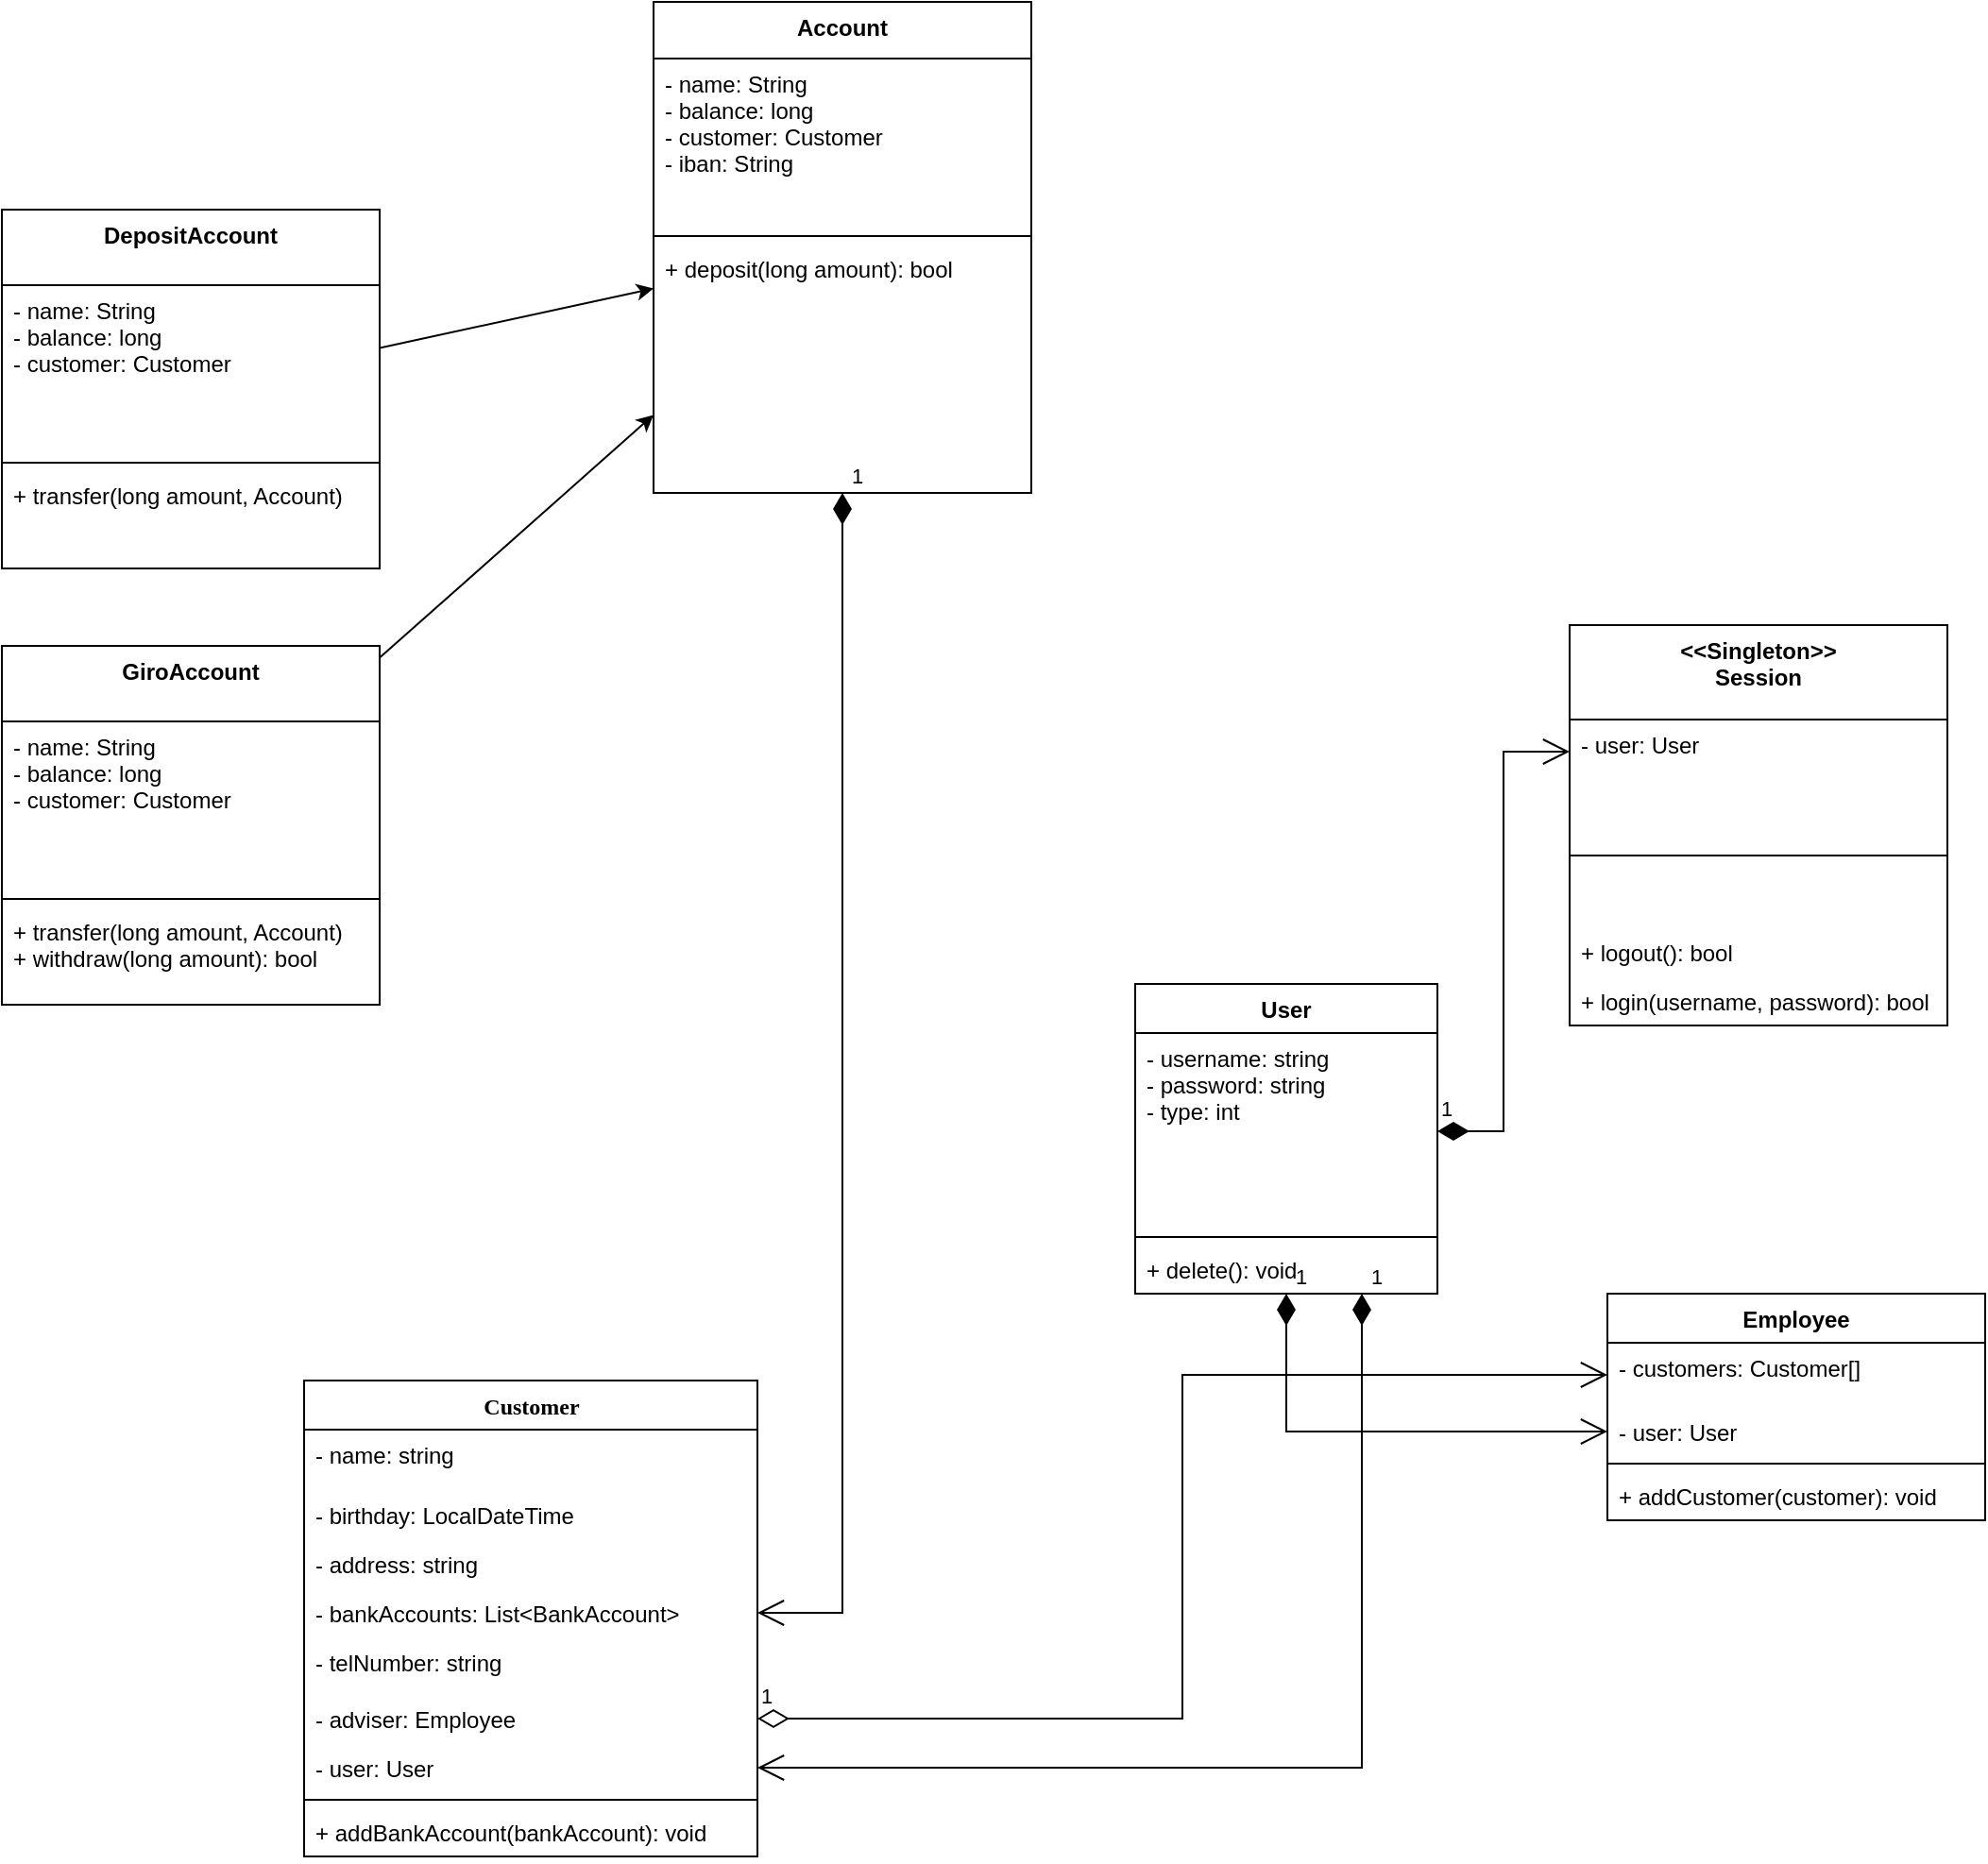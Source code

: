 <mxfile version="20.0.4" pages="2"><diagram id="4Or7oPlQWwOz9OucqsUK" name="Page-1"><mxGraphModel dx="-291" dy="853" grid="1" gridSize="10" guides="1" tooltips="1" connect="1" arrows="1" fold="1" page="1" pageScale="1" pageWidth="850" pageHeight="1100" math="0" shadow="0"><root><mxCell id="0"/><mxCell id="1" parent="0"/><mxCell id="-vGKpKjNgmzUTLi9J4Uc-20" value="Customer" style="swimlane;html=1;fontStyle=1;align=center;verticalAlign=top;childLayout=stackLayout;horizontal=1;startSize=26;horizontalStack=0;resizeParent=1;resizeLast=0;collapsible=1;marginBottom=0;swimlaneFillColor=#ffffff;rounded=0;shadow=0;comic=0;labelBackgroundColor=none;strokeWidth=1;fillColor=none;fontFamily=Verdana;fontSize=12" vertex="1" parent="1"><mxGeometry x="1940" y="1080" width="240" height="252" as="geometry"/></mxCell><mxCell id="-vGKpKjNgmzUTLi9J4Uc-21" value="&lt;div&gt;- name: string&lt;/div&gt;&lt;div&gt;&lt;br&gt;&lt;/div&gt;" style="text;html=1;strokeColor=none;fillColor=none;align=left;verticalAlign=top;spacingLeft=4;spacingRight=4;whiteSpace=wrap;overflow=hidden;rotatable=0;points=[[0,0.5],[1,0.5]];portConstraint=eastwest;" vertex="1" parent="-vGKpKjNgmzUTLi9J4Uc-20"><mxGeometry y="26" width="240" height="32" as="geometry"/></mxCell><mxCell id="-vGKpKjNgmzUTLi9J4Uc-22" value="&lt;div&gt;- birthday: LocalDateTime&lt;/div&gt;&lt;div&gt;&lt;br&gt;&lt;/div&gt;" style="text;html=1;strokeColor=none;fillColor=none;align=left;verticalAlign=top;spacingLeft=4;spacingRight=4;whiteSpace=wrap;overflow=hidden;rotatable=0;points=[[0,0.5],[1,0.5]];portConstraint=eastwest;" vertex="1" parent="-vGKpKjNgmzUTLi9J4Uc-20"><mxGeometry y="58" width="240" height="26" as="geometry"/></mxCell><mxCell id="-vGKpKjNgmzUTLi9J4Uc-23" value="- address: string" style="text;strokeColor=none;fillColor=none;align=left;verticalAlign=top;spacingLeft=4;spacingRight=4;overflow=hidden;rotatable=0;points=[[0,0.5],[1,0.5]];portConstraint=eastwest;" vertex="1" parent="-vGKpKjNgmzUTLi9J4Uc-20"><mxGeometry y="84" width="240" height="26" as="geometry"/></mxCell><mxCell id="-vGKpKjNgmzUTLi9J4Uc-24" value="- bankAccounts: List&lt;BankAccount&gt;" style="text;strokeColor=none;fillColor=none;align=left;verticalAlign=top;spacingLeft=4;spacingRight=4;overflow=hidden;rotatable=0;points=[[0,0.5],[1,0.5]];portConstraint=eastwest;" vertex="1" parent="-vGKpKjNgmzUTLi9J4Uc-20"><mxGeometry y="110" width="240" height="26" as="geometry"/></mxCell><mxCell id="-vGKpKjNgmzUTLi9J4Uc-25" value="- telNumber: string" style="text;strokeColor=none;fillColor=none;align=left;verticalAlign=top;spacingLeft=4;spacingRight=4;overflow=hidden;rotatable=0;points=[[0,0.5],[1,0.5]];portConstraint=eastwest;" vertex="1" parent="-vGKpKjNgmzUTLi9J4Uc-20"><mxGeometry y="136" width="240" height="30" as="geometry"/></mxCell><mxCell id="-vGKpKjNgmzUTLi9J4Uc-26" value="- adviser: Employee" style="text;strokeColor=none;fillColor=none;align=left;verticalAlign=top;spacingLeft=4;spacingRight=4;overflow=hidden;rotatable=0;points=[[0,0.5],[1,0.5]];portConstraint=eastwest;" vertex="1" parent="-vGKpKjNgmzUTLi9J4Uc-20"><mxGeometry y="166" width="240" height="26" as="geometry"/></mxCell><mxCell id="-vGKpKjNgmzUTLi9J4Uc-27" value="- user: User" style="text;strokeColor=none;fillColor=none;align=left;verticalAlign=top;spacingLeft=4;spacingRight=4;overflow=hidden;rotatable=0;points=[[0,0.5],[1,0.5]];portConstraint=eastwest;" vertex="1" parent="-vGKpKjNgmzUTLi9J4Uc-20"><mxGeometry y="192" width="240" height="26" as="geometry"/></mxCell><mxCell id="-vGKpKjNgmzUTLi9J4Uc-28" value="" style="line;html=1;strokeWidth=1;fillColor=none;align=left;verticalAlign=middle;spacingTop=-1;spacingLeft=3;spacingRight=3;rotatable=0;labelPosition=right;points=[];portConstraint=eastwest;" vertex="1" parent="-vGKpKjNgmzUTLi9J4Uc-20"><mxGeometry y="218" width="240" height="8" as="geometry"/></mxCell><mxCell id="-vGKpKjNgmzUTLi9J4Uc-29" value="+ addBankAccount(bankAccount): void" style="text;strokeColor=none;fillColor=none;align=left;verticalAlign=top;spacingLeft=4;spacingRight=4;overflow=hidden;rotatable=0;points=[[0,0.5],[1,0.5]];portConstraint=eastwest;" vertex="1" parent="-vGKpKjNgmzUTLi9J4Uc-20"><mxGeometry y="226" width="240" height="26" as="geometry"/></mxCell><mxCell id="-vGKpKjNgmzUTLi9J4Uc-30" value="Account" style="swimlane;fontStyle=1;align=center;verticalAlign=top;childLayout=stackLayout;horizontal=1;startSize=30;horizontalStack=0;resizeParent=1;resizeParentMax=0;resizeLast=0;collapsible=1;marginBottom=0;" vertex="1" parent="1"><mxGeometry x="2125" y="350" width="200" height="260" as="geometry"/></mxCell><mxCell id="-vGKpKjNgmzUTLi9J4Uc-31" value="- name: String&#xA;- balance: long&#xA;- customer: Customer&#xA;- iban: String&#xA;&#xA;" style="text;strokeColor=none;fillColor=none;align=left;verticalAlign=top;spacingLeft=4;spacingRight=4;overflow=hidden;rotatable=0;points=[[0,0.5],[1,0.5]];portConstraint=eastwest;" vertex="1" parent="-vGKpKjNgmzUTLi9J4Uc-30"><mxGeometry y="30" width="200" height="90" as="geometry"/></mxCell><mxCell id="-vGKpKjNgmzUTLi9J4Uc-32" value="" style="line;strokeWidth=1;fillColor=none;align=left;verticalAlign=middle;spacingTop=-1;spacingLeft=3;spacingRight=3;rotatable=0;labelPosition=right;points=[];portConstraint=eastwest;" vertex="1" parent="-vGKpKjNgmzUTLi9J4Uc-30"><mxGeometry y="120" width="200" height="8" as="geometry"/></mxCell><mxCell id="-vGKpKjNgmzUTLi9J4Uc-33" value="+ deposit(long amount): bool&#xA;" style="text;strokeColor=none;fillColor=none;align=left;verticalAlign=top;spacingLeft=4;spacingRight=4;overflow=hidden;rotatable=0;points=[[0,0.5],[1,0.5]];portConstraint=eastwest;" vertex="1" parent="-vGKpKjNgmzUTLi9J4Uc-30"><mxGeometry y="128" width="200" height="132" as="geometry"/></mxCell><mxCell id="-vGKpKjNgmzUTLi9J4Uc-34" value="User" style="swimlane;fontStyle=1;align=center;verticalAlign=top;childLayout=stackLayout;horizontal=1;startSize=26;horizontalStack=0;resizeParent=1;resizeParentMax=0;resizeLast=0;collapsible=1;marginBottom=0;" vertex="1" parent="1"><mxGeometry x="2380" y="870" width="160" height="164" as="geometry"/></mxCell><mxCell id="-vGKpKjNgmzUTLi9J4Uc-35" value="- username: string&#xA;- password: string&#xA;- type: int&#xA;" style="text;strokeColor=none;fillColor=none;align=left;verticalAlign=top;spacingLeft=4;spacingRight=4;overflow=hidden;rotatable=0;points=[[0,0.5],[1,0.5]];portConstraint=eastwest;" vertex="1" parent="-vGKpKjNgmzUTLi9J4Uc-34"><mxGeometry y="26" width="160" height="104" as="geometry"/></mxCell><mxCell id="-vGKpKjNgmzUTLi9J4Uc-36" value="" style="line;strokeWidth=1;fillColor=none;align=left;verticalAlign=middle;spacingTop=-1;spacingLeft=3;spacingRight=3;rotatable=0;labelPosition=right;points=[];portConstraint=eastwest;" vertex="1" parent="-vGKpKjNgmzUTLi9J4Uc-34"><mxGeometry y="130" width="160" height="8" as="geometry"/></mxCell><mxCell id="-vGKpKjNgmzUTLi9J4Uc-37" value="+ delete(): void" style="text;strokeColor=none;fillColor=none;align=left;verticalAlign=top;spacingLeft=4;spacingRight=4;overflow=hidden;rotatable=0;points=[[0,0.5],[1,0.5]];portConstraint=eastwest;" vertex="1" parent="-vGKpKjNgmzUTLi9J4Uc-34"><mxGeometry y="138" width="160" height="26" as="geometry"/></mxCell><mxCell id="-vGKpKjNgmzUTLi9J4Uc-38" value="Employee" style="swimlane;fontStyle=1;align=center;verticalAlign=top;childLayout=stackLayout;horizontal=1;startSize=26;horizontalStack=0;resizeParent=1;resizeParentMax=0;resizeLast=0;collapsible=1;marginBottom=0;" vertex="1" parent="1"><mxGeometry x="2630" y="1034" width="200" height="120" as="geometry"/></mxCell><mxCell id="-vGKpKjNgmzUTLi9J4Uc-39" value="- customers: Customer[]" style="text;strokeColor=none;fillColor=none;align=left;verticalAlign=top;spacingLeft=4;spacingRight=4;overflow=hidden;rotatable=0;points=[[0,0.5],[1,0.5]];portConstraint=eastwest;" vertex="1" parent="-vGKpKjNgmzUTLi9J4Uc-38"><mxGeometry y="26" width="200" height="34" as="geometry"/></mxCell><mxCell id="-vGKpKjNgmzUTLi9J4Uc-40" value="- user: User" style="text;strokeColor=none;fillColor=none;align=left;verticalAlign=top;spacingLeft=4;spacingRight=4;overflow=hidden;rotatable=0;points=[[0,0.5],[1,0.5]];portConstraint=eastwest;" vertex="1" parent="-vGKpKjNgmzUTLi9J4Uc-38"><mxGeometry y="60" width="200" height="26" as="geometry"/></mxCell><mxCell id="-vGKpKjNgmzUTLi9J4Uc-41" value="" style="line;strokeWidth=1;fillColor=none;align=left;verticalAlign=middle;spacingTop=-1;spacingLeft=3;spacingRight=3;rotatable=0;labelPosition=right;points=[];portConstraint=eastwest;" vertex="1" parent="-vGKpKjNgmzUTLi9J4Uc-38"><mxGeometry y="86" width="200" height="8" as="geometry"/></mxCell><mxCell id="-vGKpKjNgmzUTLi9J4Uc-42" value="+ addCustomer(customer): void" style="text;strokeColor=none;fillColor=none;align=left;verticalAlign=top;spacingLeft=4;spacingRight=4;overflow=hidden;rotatable=0;points=[[0,0.5],[1,0.5]];portConstraint=eastwest;" vertex="1" parent="-vGKpKjNgmzUTLi9J4Uc-38"><mxGeometry y="94" width="200" height="26" as="geometry"/></mxCell><mxCell id="-vGKpKjNgmzUTLi9J4Uc-43" value="1" style="endArrow=open;html=1;endSize=12;startArrow=diamondThin;startSize=14;startFill=1;edgeStyle=orthogonalEdgeStyle;align=left;verticalAlign=bottom;rounded=0;" edge="1" parent="1" source="-vGKpKjNgmzUTLi9J4Uc-34" target="-vGKpKjNgmzUTLi9J4Uc-27"><mxGeometry x="-1" y="3" relative="1" as="geometry"><mxPoint x="2370" y="1100" as="sourcePoint"/><mxPoint x="2460" y="1070" as="targetPoint"/><Array as="points"><mxPoint x="2500" y="1285"/></Array></mxGeometry></mxCell><mxCell id="-vGKpKjNgmzUTLi9J4Uc-44" value="1" style="endArrow=open;html=1;endSize=12;startArrow=diamondThin;startSize=14;startFill=1;edgeStyle=orthogonalEdgeStyle;align=left;verticalAlign=bottom;rounded=0;" edge="1" parent="1" source="-vGKpKjNgmzUTLi9J4Uc-34" target="-vGKpKjNgmzUTLi9J4Uc-40"><mxGeometry x="-1" y="3" relative="1" as="geometry"><mxPoint x="2640" y="1190" as="sourcePoint"/><mxPoint x="2470" y="1044" as="targetPoint"/></mxGeometry></mxCell><mxCell id="-vGKpKjNgmzUTLi9J4Uc-45" value="&lt;&lt;Singleton&gt;&gt;&#xA;Session" style="swimlane;fontStyle=1;align=center;verticalAlign=top;childLayout=stackLayout;horizontal=1;startSize=50;horizontalStack=0;resizeParent=1;resizeParentMax=0;resizeLast=0;collapsible=1;marginBottom=0;" vertex="1" parent="1"><mxGeometry x="2610" y="680" width="200" height="212" as="geometry"/></mxCell><mxCell id="-vGKpKjNgmzUTLi9J4Uc-46" value="- user: User" style="text;strokeColor=none;fillColor=none;align=left;verticalAlign=top;spacingLeft=4;spacingRight=4;overflow=hidden;rotatable=0;points=[[0,0.5],[1,0.5]];portConstraint=eastwest;" vertex="1" parent="-vGKpKjNgmzUTLi9J4Uc-45"><mxGeometry y="50" width="200" height="34" as="geometry"/></mxCell><mxCell id="-vGKpKjNgmzUTLi9J4Uc-47" value="" style="line;strokeWidth=1;fillColor=none;align=left;verticalAlign=middle;spacingTop=-1;spacingLeft=3;spacingRight=3;rotatable=0;labelPosition=right;points=[];portConstraint=eastwest;" vertex="1" parent="-vGKpKjNgmzUTLi9J4Uc-45"><mxGeometry y="84" width="200" height="76" as="geometry"/></mxCell><mxCell id="-vGKpKjNgmzUTLi9J4Uc-48" value="+ logout(): bool" style="text;strokeColor=none;fillColor=none;align=left;verticalAlign=top;spacingLeft=4;spacingRight=4;overflow=hidden;rotatable=0;points=[[0,0.5],[1,0.5]];portConstraint=eastwest;" vertex="1" parent="-vGKpKjNgmzUTLi9J4Uc-45"><mxGeometry y="160" width="200" height="26" as="geometry"/></mxCell><mxCell id="-vGKpKjNgmzUTLi9J4Uc-49" value="+ login(username, password): bool" style="text;strokeColor=none;fillColor=none;align=left;verticalAlign=top;spacingLeft=4;spacingRight=4;overflow=hidden;rotatable=0;points=[[0,0.5],[1,0.5]];portConstraint=eastwest;" vertex="1" parent="-vGKpKjNgmzUTLi9J4Uc-45"><mxGeometry y="186" width="200" height="26" as="geometry"/></mxCell><mxCell id="-vGKpKjNgmzUTLi9J4Uc-50" value="1" style="endArrow=open;html=1;endSize=12;startArrow=diamondThin;startSize=14;startFill=1;edgeStyle=orthogonalEdgeStyle;align=left;verticalAlign=bottom;rounded=0;" edge="1" parent="1" source="-vGKpKjNgmzUTLi9J4Uc-35" target="-vGKpKjNgmzUTLi9J4Uc-46"><mxGeometry x="-1" y="3" relative="1" as="geometry"><mxPoint x="2540" y="720" as="sourcePoint"/><mxPoint x="2630" y="900" as="targetPoint"/></mxGeometry></mxCell><mxCell id="-vGKpKjNgmzUTLi9J4Uc-51" value="1" style="endArrow=open;html=1;endSize=12;startArrow=diamondThin;startSize=14;startFill=1;edgeStyle=orthogonalEdgeStyle;align=left;verticalAlign=bottom;rounded=0;" edge="1" parent="1" source="-vGKpKjNgmzUTLi9J4Uc-30" target="-vGKpKjNgmzUTLi9J4Uc-24"><mxGeometry x="-1" y="3" relative="1" as="geometry"><mxPoint x="1850" y="965" as="sourcePoint"/><mxPoint x="1950" y="1050" as="targetPoint"/></mxGeometry></mxCell><mxCell id="-vGKpKjNgmzUTLi9J4Uc-52" value="1" style="endArrow=open;html=1;endSize=12;startArrow=diamondThin;startSize=14;startFill=0;edgeStyle=orthogonalEdgeStyle;align=left;verticalAlign=bottom;rounded=0;" edge="1" parent="1" source="-vGKpKjNgmzUTLi9J4Uc-26" target="-vGKpKjNgmzUTLi9J4Uc-39"><mxGeometry x="-1" y="3" relative="1" as="geometry"><mxPoint x="2560" y="1210" as="sourcePoint"/><mxPoint x="2810" y="1140" as="targetPoint"/></mxGeometry></mxCell><mxCell id="-vGKpKjNgmzUTLi9J4Uc-53" value="GiroAccount" style="swimlane;fontStyle=1;align=center;verticalAlign=top;childLayout=stackLayout;horizontal=1;startSize=40;horizontalStack=0;resizeParent=1;resizeParentMax=0;resizeLast=0;collapsible=1;marginBottom=0;" vertex="1" parent="1"><mxGeometry x="1780" y="691" width="200" height="190" as="geometry"/></mxCell><mxCell id="-vGKpKjNgmzUTLi9J4Uc-54" value="- name: String&#xA;- balance: long&#xA;- customer: Customer&#xA;&#xA;" style="text;strokeColor=none;fillColor=none;align=left;verticalAlign=top;spacingLeft=4;spacingRight=4;overflow=hidden;rotatable=0;points=[[0,0.5],[1,0.5]];portConstraint=eastwest;" vertex="1" parent="-vGKpKjNgmzUTLi9J4Uc-53"><mxGeometry y="40" width="200" height="90" as="geometry"/></mxCell><mxCell id="-vGKpKjNgmzUTLi9J4Uc-55" value="" style="line;strokeWidth=1;fillColor=none;align=left;verticalAlign=middle;spacingTop=-1;spacingLeft=3;spacingRight=3;rotatable=0;labelPosition=right;points=[];portConstraint=eastwest;" vertex="1" parent="-vGKpKjNgmzUTLi9J4Uc-53"><mxGeometry y="130" width="200" height="8" as="geometry"/></mxCell><mxCell id="-vGKpKjNgmzUTLi9J4Uc-56" value="+ transfer(long amount, Account)&#xA;+ withdraw(long amount): bool" style="text;strokeColor=none;fillColor=none;align=left;verticalAlign=top;spacingLeft=4;spacingRight=4;overflow=hidden;rotatable=0;points=[[0,0.5],[1,0.5]];portConstraint=eastwest;" vertex="1" parent="-vGKpKjNgmzUTLi9J4Uc-53"><mxGeometry y="138" width="200" height="52" as="geometry"/></mxCell><mxCell id="-vGKpKjNgmzUTLi9J4Uc-60" value="" style="endArrow=classic;html=1;rounded=0;" edge="1" parent="1" source="-vGKpKjNgmzUTLi9J4Uc-53" target="-vGKpKjNgmzUTLi9J4Uc-30"><mxGeometry width="50" height="50" relative="1" as="geometry"><mxPoint x="1930" y="660" as="sourcePoint"/><mxPoint x="2000" y="490" as="targetPoint"/></mxGeometry></mxCell><mxCell id="-vGKpKjNgmzUTLi9J4Uc-61" value="DepositAccount" style="swimlane;fontStyle=1;align=center;verticalAlign=top;childLayout=stackLayout;horizontal=1;startSize=40;horizontalStack=0;resizeParent=1;resizeParentMax=0;resizeLast=0;collapsible=1;marginBottom=0;" vertex="1" parent="1"><mxGeometry x="1780" y="460" width="200" height="190" as="geometry"/></mxCell><mxCell id="-vGKpKjNgmzUTLi9J4Uc-62" value="- name: String&#xA;- balance: long&#xA;- customer: Customer&#xA;&#xA;" style="text;strokeColor=none;fillColor=none;align=left;verticalAlign=top;spacingLeft=4;spacingRight=4;overflow=hidden;rotatable=0;points=[[0,0.5],[1,0.5]];portConstraint=eastwest;" vertex="1" parent="-vGKpKjNgmzUTLi9J4Uc-61"><mxGeometry y="40" width="200" height="90" as="geometry"/></mxCell><mxCell id="-vGKpKjNgmzUTLi9J4Uc-63" value="" style="line;strokeWidth=1;fillColor=none;align=left;verticalAlign=middle;spacingTop=-1;spacingLeft=3;spacingRight=3;rotatable=0;labelPosition=right;points=[];portConstraint=eastwest;" vertex="1" parent="-vGKpKjNgmzUTLi9J4Uc-61"><mxGeometry y="130" width="200" height="8" as="geometry"/></mxCell><mxCell id="-vGKpKjNgmzUTLi9J4Uc-64" value="+ transfer(long amount, Account)" style="text;strokeColor=none;fillColor=none;align=left;verticalAlign=top;spacingLeft=4;spacingRight=4;overflow=hidden;rotatable=0;points=[[0,0.5],[1,0.5]];portConstraint=eastwest;" vertex="1" parent="-vGKpKjNgmzUTLi9J4Uc-61"><mxGeometry y="138" width="200" height="52" as="geometry"/></mxCell><mxCell id="-vGKpKjNgmzUTLi9J4Uc-65" value="" style="endArrow=classic;html=1;rounded=0;" edge="1" parent="1" source="-vGKpKjNgmzUTLi9J4Uc-61" target="-vGKpKjNgmzUTLi9J4Uc-30"><mxGeometry width="50" height="50" relative="1" as="geometry"><mxPoint x="1990" y="707.304" as="sourcePoint"/><mxPoint x="2135" y="578.696" as="targetPoint"/></mxGeometry></mxCell></root></mxGraphModel></diagram><diagram id="nVaZY9rNFeLisqG9r3DW" name="Page-2"><mxGraphModel dx="1102" dy="1965" grid="1" gridSize="10" guides="1" tooltips="1" connect="1" arrows="1" fold="1" page="1" pageScale="1" pageWidth="850" pageHeight="1100" math="0" shadow="0"><root><mxCell id="0"/><mxCell id="1" parent="0"/><mxCell id="TJCZkrUggiFetZcJMq3U-4" value="&lt;p style=&quot;margin:0px;margin-top:4px;text-align:center;&quot;&gt;&lt;b&gt;ICustomer&lt;/b&gt;&lt;b style=&quot;background-color: initial;&quot;&gt;Controller&lt;/b&gt;&lt;/p&gt;&lt;hr size=&quot;1&quot;&gt;&lt;p style=&quot;margin:0px;margin-left:4px;&quot;&gt;+ update(Customer c) throws Exception&lt;/p&gt;&lt;p style=&quot;margin:0px;margin-left:4px;&quot;&gt;+ delete(Customer c) throws Exception&lt;/p&gt;&lt;p style=&quot;margin:0px;margin-left:4px;&quot;&gt;+ create(Customer c, Employee e) throws Exception&lt;/p&gt;&lt;p style=&quot;margin:0px;margin-left:4px;&quot;&gt;&lt;br&gt;&lt;/p&gt;" style="verticalAlign=top;align=left;overflow=fill;fontSize=12;fontFamily=Helvetica;html=1;" parent="1" vertex="1"><mxGeometry x="1540" y="-120" width="290" height="100" as="geometry"/></mxCell><mxCell id="TJCZkrUggiFetZcJMq3U-5" value="&lt;p style=&quot;margin:0px;margin-top:4px;text-align:center;&quot;&gt;&lt;b&gt;IBankAccountConttroller&lt;/b&gt;&lt;/p&gt;&lt;hr size=&quot;1&quot;&gt;&lt;p style=&quot;margin:0px;margin-left:4px;&quot;&gt;+ changeMaxDebt(BankAccount b, long amount) throws Exception&lt;/p&gt;&lt;p style=&quot;margin:0px;margin-left:4px;&quot;&gt;+ delete(BankAccount b) throws Exception&lt;/p&gt;&lt;p style=&quot;margin:0px;margin-left:4px;&quot;&gt;+ create(User u, String, name, int type): BankAccount throws Exception&lt;/p&gt;&lt;p style=&quot;margin:0px;margin-left:4px;&quot;&gt;+ transferMoney(BankAccount src, BankAccount tar, long amount) throws Exception&lt;br&gt;&lt;/p&gt;&lt;p style=&quot;margin:0px;margin-left:4px;&quot;&gt;+ depositMoney(BankAccount b, long amount) throws Exception&lt;/p&gt;&lt;p style=&quot;margin:0px;margin-left:4px;&quot;&gt;+ withdrawMoney(BankAccount b, long amount) throws Exception&lt;/p&gt;&lt;p style=&quot;margin:0px;margin-left:4px;&quot;&gt;+ dissolve(BankAccount b) throws Exception&lt;/p&gt;&lt;p style=&quot;margin:0px;margin-left:4px;&quot;&gt;+ lock(BankAccount b) throws Exception&lt;/p&gt;&lt;p style=&quot;margin:0px;margin-left:4px;&quot;&gt;+ unlock(BankAccount b) throws Exception&lt;/p&gt;&lt;p style=&quot;margin:0px;margin-left:4px;&quot;&gt;+ enable(BankAccount b) throws Exception&lt;/p&gt;&lt;p style=&quot;margin:0px;margin-left:4px;&quot;&gt;&lt;br&gt;&lt;/p&gt;" style="verticalAlign=top;align=left;overflow=fill;fontSize=12;fontFamily=Helvetica;html=1;" parent="1" vertex="1"><mxGeometry x="1540" y="290" width="470" height="280" as="geometry"/></mxCell><mxCell id="TJCZkrUggiFetZcJMq3U-6" value="&lt;p style=&quot;margin:0px;margin-top:4px;text-align:center;&quot;&gt;&lt;b&gt;IEmployeeController&lt;/b&gt;&lt;/p&gt;&lt;hr size=&quot;1&quot;&gt;&lt;p style=&quot;margin:0px;margin-left:4px;&quot;&gt;&lt;/p&gt;&lt;p style=&quot;margin:0px;margin-left:4px;&quot;&gt;+ update(Employee e) throws Exception&lt;/p&gt;&lt;p style=&quot;margin:0px;margin-left:4px;&quot;&gt;+ delete(Employee e) throws Exception&lt;/p&gt;&lt;p style=&quot;margin:0px;margin-left:4px;&quot;&gt;+ create(Employee e ) throws&amp;nbsp; Exception&lt;/p&gt;&lt;p style=&quot;margin:0px;margin-left:4px;&quot;&gt;&lt;br&gt;&lt;/p&gt;" style="verticalAlign=top;align=left;overflow=fill;fontSize=12;fontFamily=Helvetica;html=1;" parent="1" vertex="1"><mxGeometry x="1540" y="-240" width="240" height="100" as="geometry"/></mxCell><mxCell id="TJCZkrUggiFetZcJMq3U-7" value="&lt;p style=&quot;margin:0px;margin-top:4px;text-align:center;&quot;&gt;&lt;b&gt;ISessionController&lt;/b&gt;&lt;/p&gt;&lt;hr size=&quot;1&quot;&gt;&lt;p style=&quot;margin:0px;margin-left:4px;&quot;&gt;+ login(String username, String password) throws Exception&lt;/p&gt;&lt;p style=&quot;margin:0px;margin-left:4px;&quot;&gt;+ logout() throws Exception&lt;/p&gt;" style="verticalAlign=top;align=left;overflow=fill;fontSize=12;fontFamily=Helvetica;html=1;" parent="1" vertex="1"><mxGeometry x="1540" y="170" width="360" height="80" as="geometry"/></mxCell><mxCell id="TJCZkrUggiFetZcJMq3U-9" value="&lt;p style=&quot;margin:0px;margin-top:4px;text-align:center;&quot;&gt;&lt;b&gt;ApplicationData&lt;/b&gt;&lt;/p&gt;&lt;hr size=&quot;1&quot;&gt;&lt;p style=&quot;margin:0px;margin-left:4px;&quot;&gt;- User currentUser&lt;br&gt;&lt;/p&gt;&lt;hr size=&quot;1&quot;&gt;&lt;p style=&quot;margin:0px;margin-left:4px;&quot;&gt;+constructor(): Application&lt;/p&gt;&lt;p style=&quot;margin:0px;margin-left:4px;&quot;&gt;+getCurrentUser(): User&lt;/p&gt;&lt;p style=&quot;margin:0px;margin-left:4px;&quot;&gt;+setCurrentUser(User u)&lt;/p&gt;&lt;p style=&quot;margin:0px;margin-left:4px;&quot;&gt;&lt;br&gt;&lt;/p&gt;&lt;p style=&quot;margin:0px;margin-left:4px;&quot;&gt;&lt;br&gt;&lt;/p&gt;" style="verticalAlign=top;align=left;overflow=fill;fontSize=12;fontFamily=Helvetica;html=1;" parent="1" vertex="1"><mxGeometry x="770" y="520" width="310" height="150" as="geometry"/></mxCell><mxCell id="TJCZkrUggiFetZcJMq3U-10" value="&lt;p style=&quot;margin:0px;margin-top:4px;text-align:center;&quot;&gt;&lt;b&gt;(IReportController)&lt;/b&gt;&lt;/p&gt;&lt;hr size=&quot;1&quot;&gt;&lt;p style=&quot;margin:0px;margin-left:4px;&quot;&gt;&lt;/p&gt;&lt;p style=&quot;margin:0px;margin-left:4px;&quot;&gt;+ getReportAllCustomesrsWithNegativeDeposit(): List&amp;lt;Object&amp;gt;&lt;/p&gt;" style="verticalAlign=top;align=left;overflow=fill;fontSize=12;fontFamily=Helvetica;html=1;" parent="1" vertex="1"><mxGeometry x="1540" y="600" width="400" height="100" as="geometry"/></mxCell><mxCell id="TJCZkrUggiFetZcJMq3U-14" value="&lt;p style=&quot;margin:0px;margin-top:4px;text-align:center;&quot;&gt;&lt;b&gt;Application&lt;/b&gt;&lt;/p&gt;&lt;hr size=&quot;1&quot;&gt;&lt;p style=&quot;margin:0px;margin-left:4px;&quot;&gt;&lt;span style=&quot;background-color: initial;&quot;&gt;&lt;br&gt;&lt;/span&gt;&lt;/p&gt;&lt;p style=&quot;margin:0px;margin-left:4px;&quot;&gt;&lt;span style=&quot;background-color: initial;&quot;&gt;- ICustomerController: customerController&lt;/span&gt;&lt;br&gt;&lt;/p&gt;&lt;p style=&quot;margin:0px;margin-left:4px;&quot;&gt;- IEmployeeController: employeeController&lt;/p&gt;&lt;p style=&quot;margin:0px;margin-left:4px;&quot;&gt;- IBankAccountKontroller: bankAccountController&lt;/p&gt;&lt;p style=&quot;margin:0px;margin-left:4px;&quot;&gt;- ISessionControler: sessionController&lt;/p&gt;&lt;p style=&quot;margin:0px;margin-left:4px;&quot;&gt;- (IUserController: userController)&lt;/p&gt;&lt;p style=&quot;margin:0px;margin-left:4px;&quot;&gt;- (IReportController: reportController)&lt;/p&gt;&lt;p style=&quot;margin:0px;margin-left:4px;&quot;&gt;(- IExceptionHandler: exceptionHandler)&lt;/p&gt;&lt;p style=&quot;margin:0px;margin-left:4px;&quot;&gt;&lt;br&gt;&lt;/p&gt;&lt;p style=&quot;margin:0px;margin-left:4px;&quot;&gt;- Application: app&lt;/p&gt;&lt;p style=&quot;margin:0px;margin-left:4px;&quot;&gt;- ApplicationData: data&lt;/p&gt;&lt;p style=&quot;margin:0px;margin-left:4px;&quot;&gt;&lt;br&gt;&lt;/p&gt;&lt;p style=&quot;margin:0px;margin-left:4px;&quot;&gt;&lt;br&gt;&lt;/p&gt;&lt;hr size=&quot;1&quot;&gt;&lt;p style=&quot;margin:0px;margin-left:4px;&quot;&gt;+onLaunchLogin()&lt;/p&gt;&lt;p style=&quot;margin:0px;margin-left:4px;&quot;&gt;+onLaunchApplication&lt;/p&gt;" style="verticalAlign=top;align=left;overflow=fill;fontSize=12;fontFamily=Helvetica;html=1;" parent="1" vertex="1"><mxGeometry x="1150" y="150" width="310" height="270" as="geometry"/></mxCell><mxCell id="TJCZkrUggiFetZcJMq3U-15" value="&lt;p style=&quot;margin:0px;margin-top:4px;text-align:center;&quot;&gt;&lt;b&gt;ApplicationGui&lt;/b&gt;&lt;/p&gt;&lt;hr size=&quot;1&quot;&gt;&lt;p style=&quot;margin:0px;margin-left:4px;&quot;&gt;&lt;span style=&quot;background-color: initial;&quot;&gt;&lt;br&gt;&lt;/span&gt;&lt;/p&gt;&lt;p style=&quot;margin:0px;margin-left:4px;&quot;&gt;&lt;br&gt;&lt;/p&gt;&lt;p style=&quot;margin:0px;margin-left:4px;&quot;&gt;- Application: app&lt;/p&gt;&lt;p style=&quot;margin:0px;margin-left:4px;&quot;&gt;- ApplicationData: data&lt;/p&gt;&lt;p style=&quot;margin:0px;margin-left:4px;&quot;&gt;&lt;br&gt;&lt;/p&gt;&lt;p style=&quot;margin:0px;margin-left:4px;&quot;&gt;- JFrame: mainFrame&lt;/p&gt;&lt;p style=&quot;margin:0px;margin-left:4px;&quot;&gt;- JFrame: loginFrame&lt;/p&gt;&lt;p style=&quot;margin:0px;margin-left:4px;&quot;&gt;- JMenu: navigation&lt;/p&gt;&lt;p style=&quot;margin:0px;margin-left:4px;&quot;&gt;&lt;br&gt;&lt;/p&gt;&lt;hr size=&quot;1&quot;&gt;&lt;p style=&quot;margin:0px;margin-left:4px;&quot;&gt;+constructor(Application app): ApplicationGui&lt;/p&gt;&lt;p style=&quot;margin:0px;margin-left:4px;&quot;&gt;+onLaunchLogin()&lt;/p&gt;&lt;p style=&quot;margin:0px;margin-left:4px;&quot;&gt;+onLaunchAppication&lt;/p&gt;&lt;p style=&quot;margin:0px;margin-left:4px;&quot;&gt;+initCustomerGui()&lt;/p&gt;&lt;p style=&quot;margin:0px;margin-left:4px;&quot;&gt;+initEmployeeGui()&lt;/p&gt;&lt;p style=&quot;margin:0px;margin-left:4px;&quot;&gt;&lt;br&gt;&lt;/p&gt;&lt;p style=&quot;margin:0px;margin-left:4px;&quot;&gt;&lt;br&gt;&lt;/p&gt;&lt;p style=&quot;margin:0px;margin-left:4px;&quot;&gt;&lt;br&gt;&lt;/p&gt;" style="verticalAlign=top;align=left;overflow=fill;fontSize=12;fontFamily=Helvetica;html=1;" parent="1" vertex="1"><mxGeometry x="540" y="150" width="310" height="250" as="geometry"/></mxCell><mxCell id="TJCZkrUggiFetZcJMq3U-24" value="1" style="endArrow=open;html=1;endSize=12;startArrow=diamondThin;startSize=14;startFill=0;edgeStyle=orthogonalEdgeStyle;align=left;verticalAlign=bottom;rounded=0;entryX=0;entryY=0.5;entryDx=0;entryDy=0;" parent="1" source="TJCZkrUggiFetZcJMq3U-14" target="TJCZkrUggiFetZcJMq3U-6" edge="1"><mxGeometry x="-1" y="3" relative="1" as="geometry"><mxPoint x="1460" y="220" as="sourcePoint"/><mxPoint x="1620" y="220" as="targetPoint"/></mxGeometry></mxCell><mxCell id="TJCZkrUggiFetZcJMq3U-25" value="1" style="endArrow=open;html=1;endSize=12;startArrow=diamondThin;startSize=14;startFill=0;edgeStyle=orthogonalEdgeStyle;align=left;verticalAlign=bottom;rounded=0;" parent="1" source="TJCZkrUggiFetZcJMq3U-14" target="TJCZkrUggiFetZcJMq3U-4" edge="1"><mxGeometry x="-1" y="3" relative="1" as="geometry"><mxPoint x="1440" y="210" as="sourcePoint"/><mxPoint x="1600" y="210" as="targetPoint"/><Array as="points"><mxPoint x="1500" y="285"/><mxPoint x="1500" y="-70"/></Array></mxGeometry></mxCell><mxCell id="TJCZkrUggiFetZcJMq3U-26" value="1" style="endArrow=open;html=1;endSize=12;startArrow=diamondThin;startSize=14;startFill=0;edgeStyle=orthogonalEdgeStyle;align=left;verticalAlign=bottom;rounded=0;exitX=1;exitY=0.5;exitDx=0;exitDy=0;" parent="1" source="TJCZkrUggiFetZcJMq3U-14" target="TJCZkrUggiFetZcJMq3U-7" edge="1"><mxGeometry x="-1" y="3" relative="1" as="geometry"><mxPoint x="1440" y="210" as="sourcePoint"/><mxPoint x="1600" y="210" as="targetPoint"/></mxGeometry></mxCell><mxCell id="TJCZkrUggiFetZcJMq3U-27" value="1" style="endArrow=open;html=1;endSize=12;startArrow=diamondThin;startSize=14;startFill=0;edgeStyle=orthogonalEdgeStyle;align=left;verticalAlign=bottom;rounded=0;" parent="1" source="TJCZkrUggiFetZcJMq3U-14" target="TJCZkrUggiFetZcJMq3U-5" edge="1"><mxGeometry x="-1" y="3" relative="1" as="geometry"><mxPoint x="1440" y="290" as="sourcePoint"/><mxPoint x="1600" y="290" as="targetPoint"/></mxGeometry></mxCell><mxCell id="TJCZkrUggiFetZcJMq3U-28" value="1" style="endArrow=open;html=1;endSize=12;startArrow=diamondThin;startSize=14;startFill=0;edgeStyle=orthogonalEdgeStyle;align=left;verticalAlign=bottom;rounded=0;entryX=0;entryY=0.5;entryDx=0;entryDy=0;" parent="1" source="TJCZkrUggiFetZcJMq3U-14" target="TJCZkrUggiFetZcJMq3U-10" edge="1"><mxGeometry x="-1" y="3" relative="1" as="geometry"><mxPoint x="1440" y="480" as="sourcePoint"/><mxPoint x="1600" y="480" as="targetPoint"/></mxGeometry></mxCell><mxCell id="JCCwXtiQ4YPBQO8bHjYL-1" value="&lt;p style=&quot;margin:0px;margin-top:4px;text-align:center;&quot;&gt;&lt;b&gt;Launcher&lt;/b&gt;&lt;/p&gt;&lt;hr size=&quot;1&quot;&gt;&lt;p style=&quot;margin:0px;margin-left:4px;&quot;&gt;- ApplicationGui: gui&lt;/p&gt;&lt;p style=&quot;margin:0px;margin-left:4px;&quot;&gt;- Application: app&lt;/p&gt;&lt;p style=&quot;margin:0px;margin-left:4px;&quot;&gt;- ApplicationData: data&lt;/p&gt;&lt;hr size=&quot;1&quot;&gt;&lt;p style=&quot;margin:0px;margin-left:4px;&quot;&gt;+constructor(Application app, ApplicationGui gui, ApplicationData data): Launcher&lt;/p&gt;&lt;p style=&quot;margin:0px;margin-left:4px;&quot;&gt;+launchLogin()&lt;/p&gt;&lt;p style=&quot;margin:0px;margin-left:4px;&quot;&gt;+launchApplication()&lt;/p&gt;&lt;p style=&quot;margin:0px;margin-left:4px;&quot;&gt;&lt;br&gt;&lt;/p&gt;&lt;p style=&quot;margin:0px;margin-left:4px;&quot;&gt;&lt;br&gt;&lt;/p&gt;&lt;p style=&quot;margin:0px;margin-left:4px;&quot;&gt;&lt;br&gt;&lt;/p&gt;&lt;p style=&quot;margin:0px;margin-left:4px;&quot;&gt;&lt;br&gt;&lt;/p&gt;" style="verticalAlign=top;align=left;overflow=fill;fontSize=12;fontFamily=Helvetica;html=1;" vertex="1" parent="1"><mxGeometry x="680" y="-150" width="490" height="200" as="geometry"/></mxCell><mxCell id="JCCwXtiQ4YPBQO8bHjYL-5" value="1" style="endArrow=open;html=1;endSize=12;startArrow=diamondThin;startSize=14;startFill=1;edgeStyle=orthogonalEdgeStyle;align=left;verticalAlign=bottom;rounded=0;" edge="1" parent="1" source="JCCwXtiQ4YPBQO8bHjYL-1" target="TJCZkrUggiFetZcJMq3U-15"><mxGeometry x="-0.879" y="15" relative="1" as="geometry"><mxPoint x="940" y="240" as="sourcePoint"/><mxPoint x="1100" y="240" as="targetPoint"/><mxPoint as="offset"/></mxGeometry></mxCell><mxCell id="JCCwXtiQ4YPBQO8bHjYL-7" value="1" style="endArrow=open;html=1;endSize=12;startArrow=diamondThin;startSize=14;startFill=1;edgeStyle=orthogonalEdgeStyle;align=left;verticalAlign=bottom;rounded=0;entryX=0;entryY=0.5;entryDx=0;entryDy=0;" edge="1" parent="1" source="JCCwXtiQ4YPBQO8bHjYL-1" target="TJCZkrUggiFetZcJMq3U-14"><mxGeometry x="-0.913" y="15" relative="1" as="geometry"><mxPoint x="940" y="240" as="sourcePoint"/><mxPoint x="1100" y="240" as="targetPoint"/><mxPoint as="offset"/></mxGeometry></mxCell><mxCell id="JCCwXtiQ4YPBQO8bHjYL-8" value="1" style="endArrow=open;html=1;endSize=12;startArrow=diamondThin;startSize=14;startFill=1;edgeStyle=orthogonalEdgeStyle;align=left;verticalAlign=bottom;rounded=0;entryX=0.5;entryY=0;entryDx=0;entryDy=0;" edge="1" parent="1" source="JCCwXtiQ4YPBQO8bHjYL-1" target="TJCZkrUggiFetZcJMq3U-9"><mxGeometry x="-0.927" y="15" relative="1" as="geometry"><mxPoint x="940" y="240" as="sourcePoint"/><mxPoint x="1100" y="240" as="targetPoint"/><Array as="points"><mxPoint x="925" y="370"/><mxPoint x="925" y="370"/></Array><mxPoint as="offset"/></mxGeometry></mxCell><mxCell id="JCCwXtiQ4YPBQO8bHjYL-9" value="&lt;p style=&quot;margin:0px;margin-top:4px;text-align:center;&quot;&gt;&lt;b&gt;(IUser&lt;/b&gt;&lt;b style=&quot;background-color: initial;&quot;&gt;Controller)&lt;/b&gt;&lt;/p&gt;&lt;hr size=&quot;1&quot;&gt;&lt;p style=&quot;margin:0px;margin-left:4px;&quot;&gt;&lt;span style=&quot;background-color: initial;&quot;&gt;+ changePassword(User u, String password, String passwordRepeat) throws Exception&lt;/span&gt;&lt;br&gt;&lt;/p&gt;&lt;p style=&quot;margin:0px;margin-left:4px;&quot;&gt;&lt;br&gt;&lt;/p&gt;" style="verticalAlign=top;align=left;overflow=fill;fontSize=12;fontFamily=Helvetica;html=1;" vertex="1" parent="1"><mxGeometry x="1540" y="30" width="480" height="100" as="geometry"/></mxCell><mxCell id="JCCwXtiQ4YPBQO8bHjYL-10" value="1" style="endArrow=open;html=1;endSize=12;startArrow=diamondThin;startSize=14;startFill=0;edgeStyle=orthogonalEdgeStyle;align=left;verticalAlign=bottom;rounded=0;exitX=1;exitY=0.5;exitDx=0;exitDy=0;entryX=0;entryY=0.5;entryDx=0;entryDy=0;" edge="1" parent="1" source="TJCZkrUggiFetZcJMq3U-14" target="JCCwXtiQ4YPBQO8bHjYL-9"><mxGeometry x="-1" y="3" relative="1" as="geometry"><mxPoint x="1330" y="79.5" as="sourcePoint"/><mxPoint x="1490" y="79.5" as="targetPoint"/><Array as="points"><mxPoint x="1500" y="285"/><mxPoint x="1500" y="80"/></Array></mxGeometry></mxCell></root></mxGraphModel></diagram></mxfile>